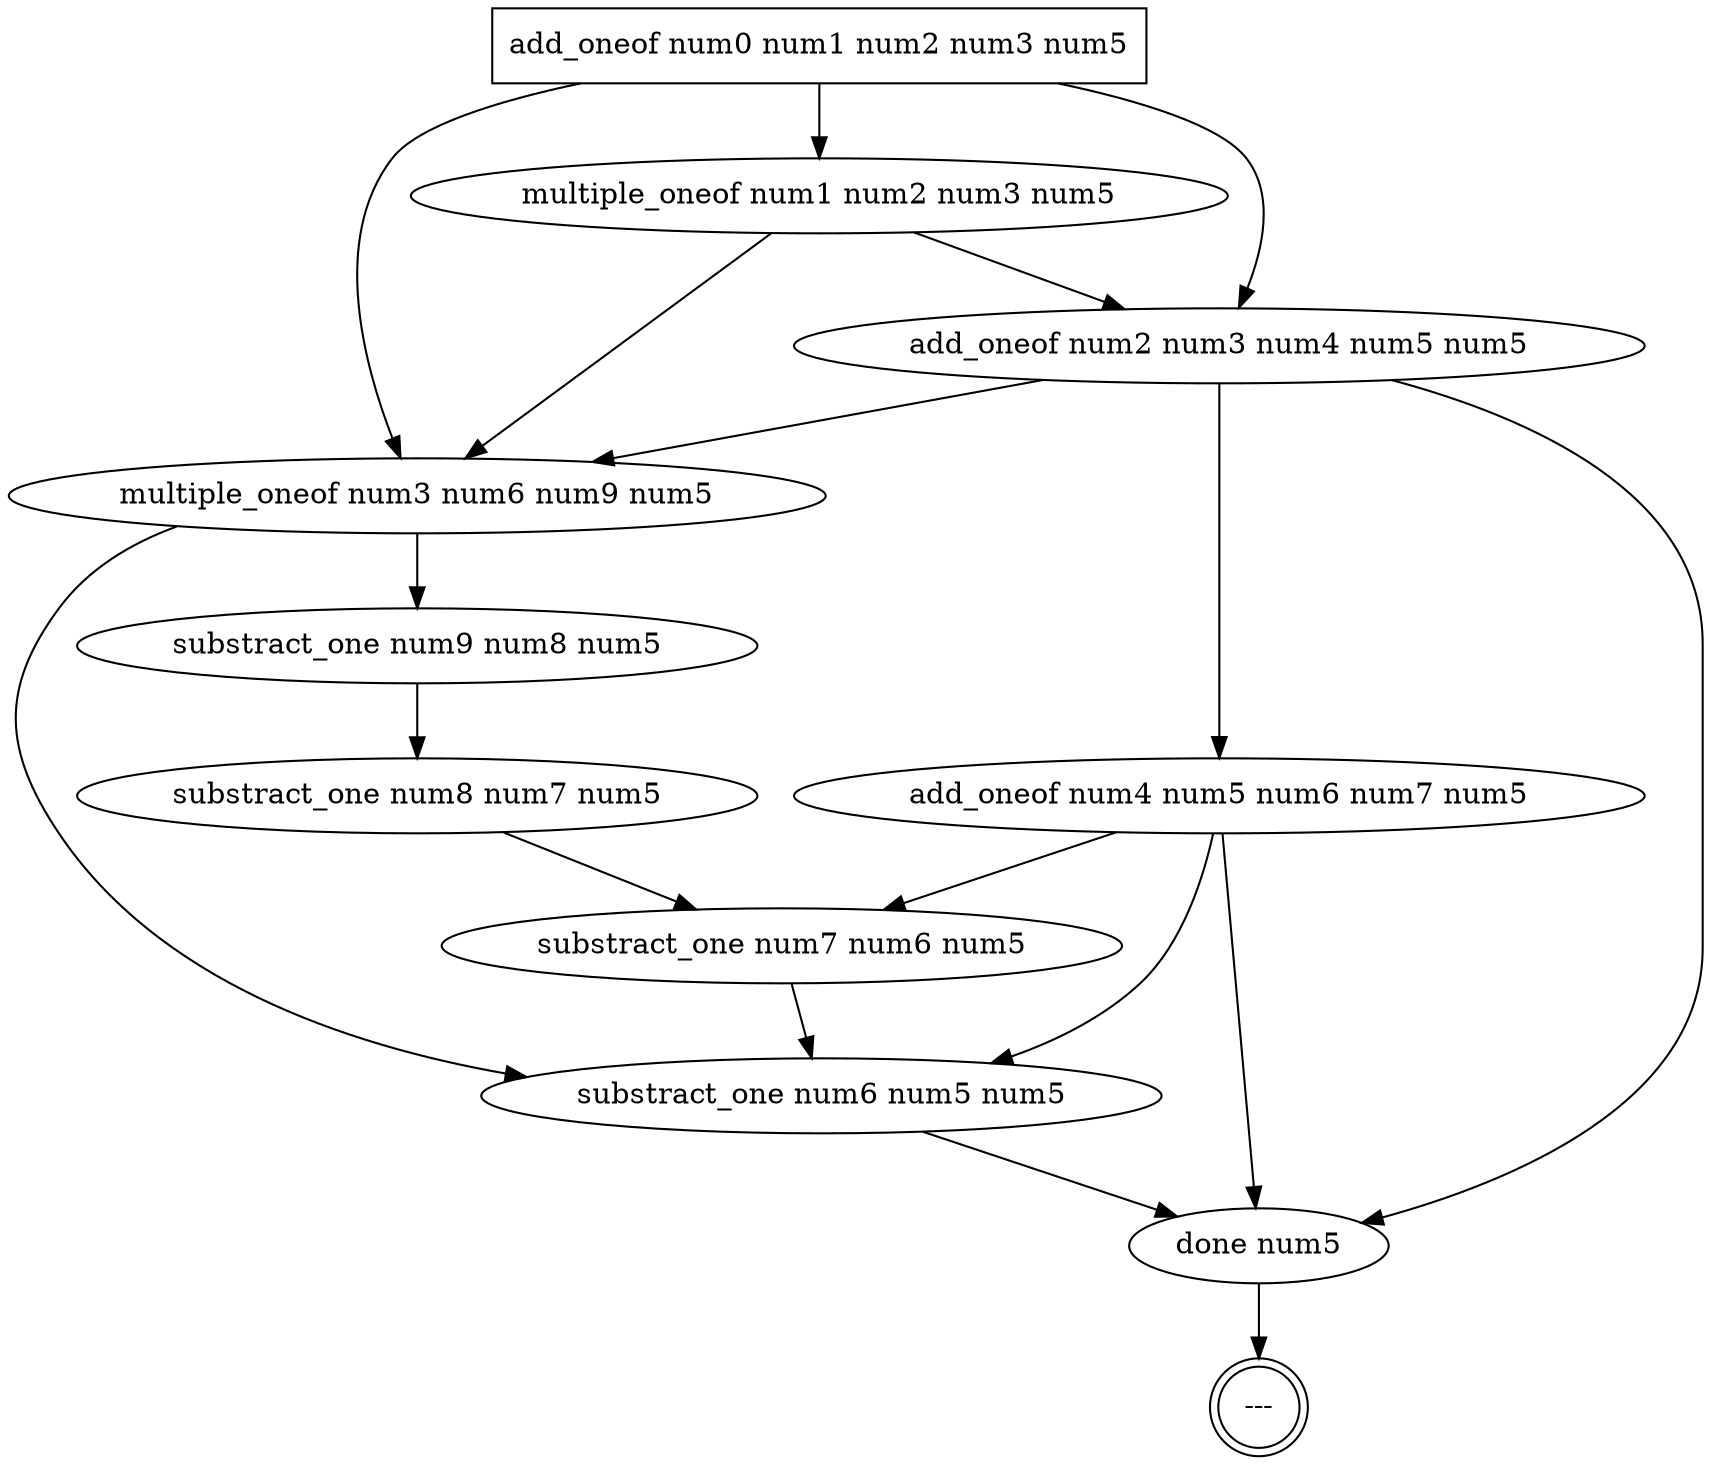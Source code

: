 digraph {
  0 [label="---", shape=doublecircle];
  1 [label="done num5"];
  2 [label="substract_one num6 num5 num5"];
  3 [label="multiple_oneof num3 num6 num9 num5"];
  4 [label="add_oneof num0 num1 num2 num3 num5", shape=box];
  6 [label="substract_one num8 num7 num5"];
  7 [label="substract_one num9 num8 num5"];
  5 [label="substract_one num7 num6 num5"];
  8 [label="add_oneof num2 num3 num4 num5 num5"];
  9 [label="add_oneof num4 num5 num6 num7 num5"];
  10 [label="multiple_oneof num1 num2 num3 num5"];
  1 -> 0;
  2 -> 1;
  3 -> 2;
  3 -> 7;
  4 -> 10;
  4 -> 8;
  4 -> 3;
  6 -> 5;
  7 -> 6;
  5 -> 2;
  8 -> 3;
  8 -> 9;
  8 -> 1;
  9 -> 1;
  9 -> 2;
  9 -> 5;
  10 -> 8;
  10 -> 3;
}

